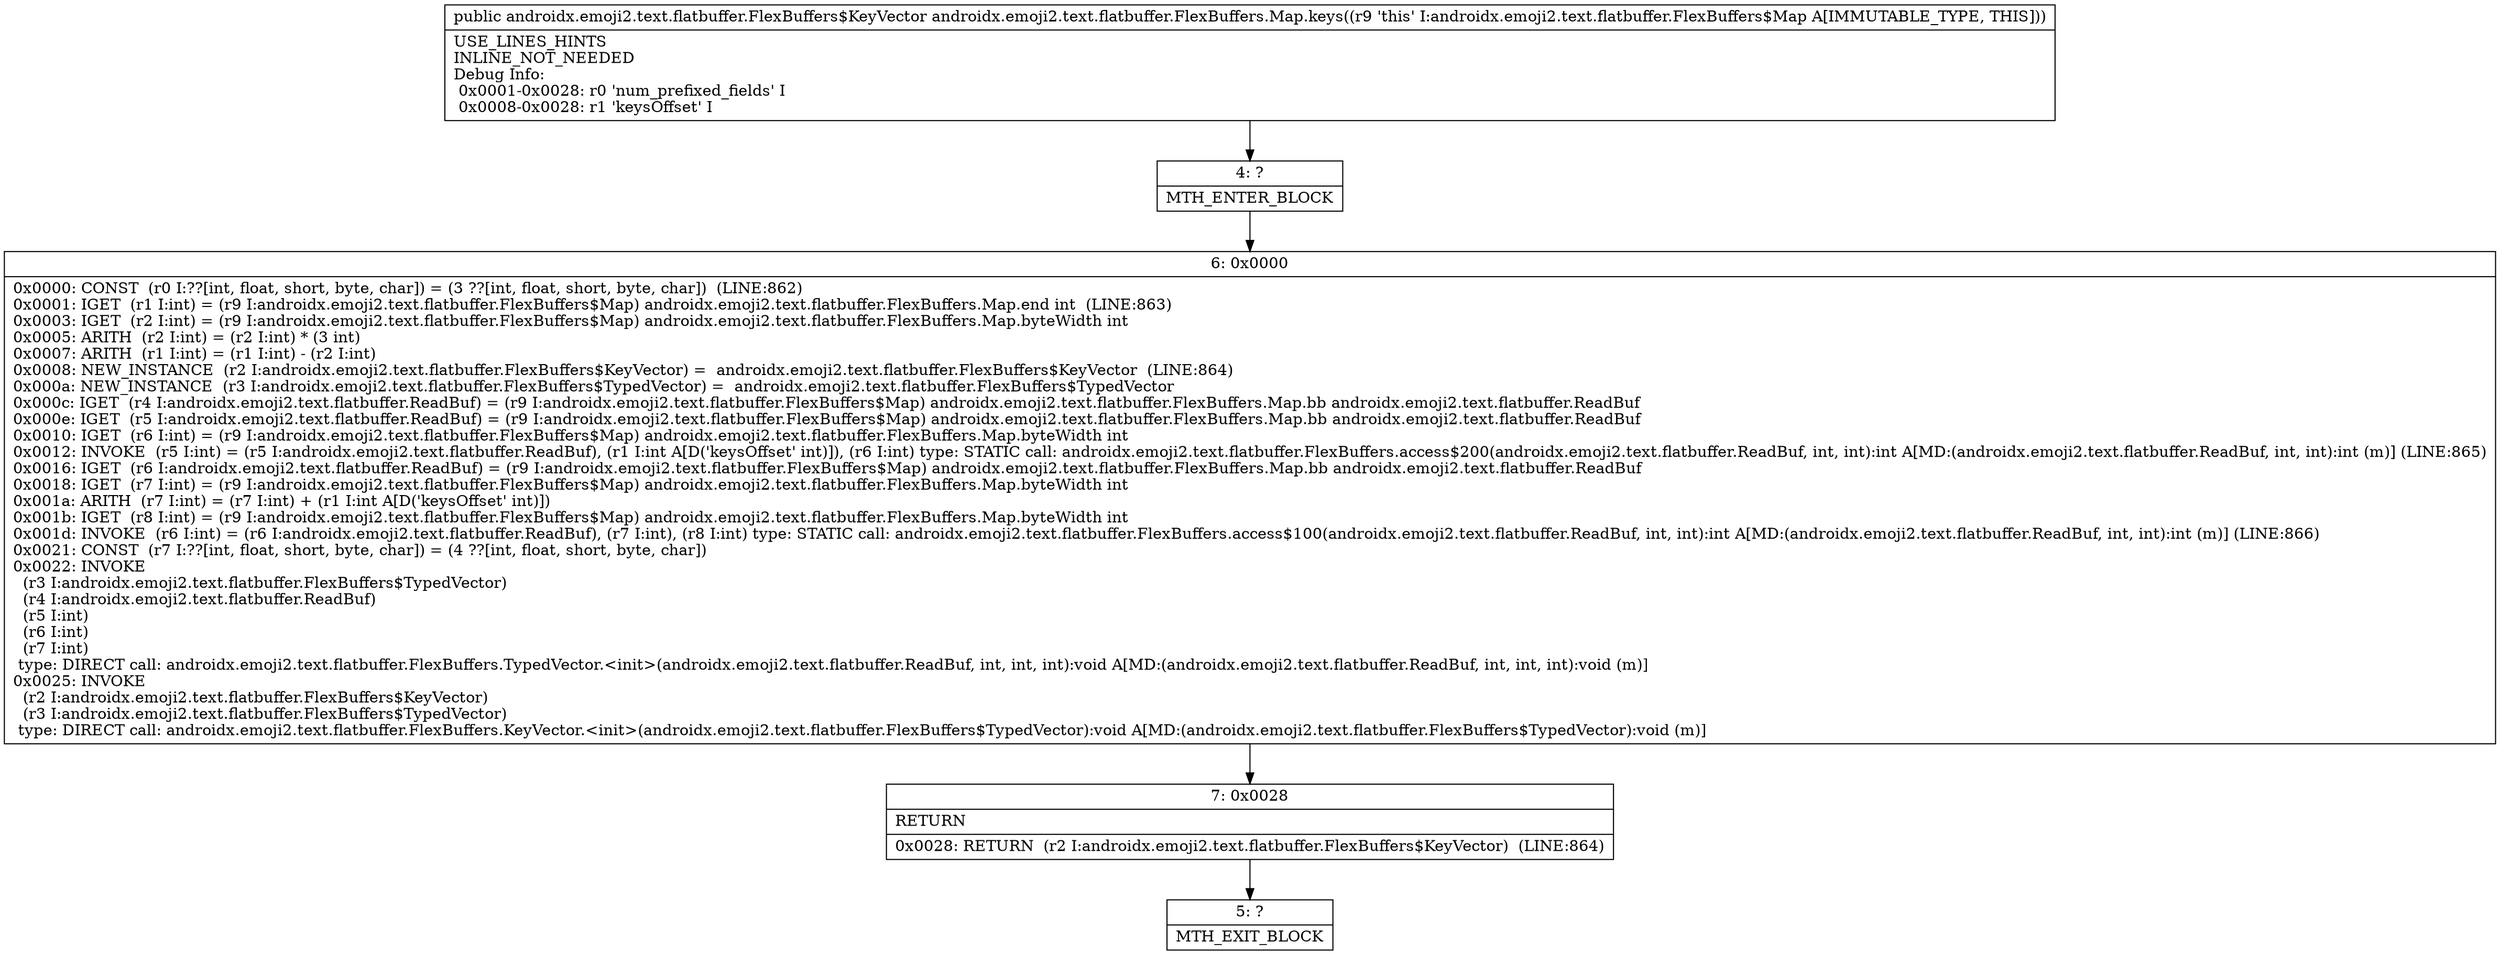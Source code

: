 digraph "CFG forandroidx.emoji2.text.flatbuffer.FlexBuffers.Map.keys()Landroidx\/emoji2\/text\/flatbuffer\/FlexBuffers$KeyVector;" {
Node_4 [shape=record,label="{4\:\ ?|MTH_ENTER_BLOCK\l}"];
Node_6 [shape=record,label="{6\:\ 0x0000|0x0000: CONST  (r0 I:??[int, float, short, byte, char]) = (3 ??[int, float, short, byte, char])  (LINE:862)\l0x0001: IGET  (r1 I:int) = (r9 I:androidx.emoji2.text.flatbuffer.FlexBuffers$Map) androidx.emoji2.text.flatbuffer.FlexBuffers.Map.end int  (LINE:863)\l0x0003: IGET  (r2 I:int) = (r9 I:androidx.emoji2.text.flatbuffer.FlexBuffers$Map) androidx.emoji2.text.flatbuffer.FlexBuffers.Map.byteWidth int \l0x0005: ARITH  (r2 I:int) = (r2 I:int) * (3 int) \l0x0007: ARITH  (r1 I:int) = (r1 I:int) \- (r2 I:int) \l0x0008: NEW_INSTANCE  (r2 I:androidx.emoji2.text.flatbuffer.FlexBuffers$KeyVector) =  androidx.emoji2.text.flatbuffer.FlexBuffers$KeyVector  (LINE:864)\l0x000a: NEW_INSTANCE  (r3 I:androidx.emoji2.text.flatbuffer.FlexBuffers$TypedVector) =  androidx.emoji2.text.flatbuffer.FlexBuffers$TypedVector \l0x000c: IGET  (r4 I:androidx.emoji2.text.flatbuffer.ReadBuf) = (r9 I:androidx.emoji2.text.flatbuffer.FlexBuffers$Map) androidx.emoji2.text.flatbuffer.FlexBuffers.Map.bb androidx.emoji2.text.flatbuffer.ReadBuf \l0x000e: IGET  (r5 I:androidx.emoji2.text.flatbuffer.ReadBuf) = (r9 I:androidx.emoji2.text.flatbuffer.FlexBuffers$Map) androidx.emoji2.text.flatbuffer.FlexBuffers.Map.bb androidx.emoji2.text.flatbuffer.ReadBuf \l0x0010: IGET  (r6 I:int) = (r9 I:androidx.emoji2.text.flatbuffer.FlexBuffers$Map) androidx.emoji2.text.flatbuffer.FlexBuffers.Map.byteWidth int \l0x0012: INVOKE  (r5 I:int) = (r5 I:androidx.emoji2.text.flatbuffer.ReadBuf), (r1 I:int A[D('keysOffset' int)]), (r6 I:int) type: STATIC call: androidx.emoji2.text.flatbuffer.FlexBuffers.access$200(androidx.emoji2.text.flatbuffer.ReadBuf, int, int):int A[MD:(androidx.emoji2.text.flatbuffer.ReadBuf, int, int):int (m)] (LINE:865)\l0x0016: IGET  (r6 I:androidx.emoji2.text.flatbuffer.ReadBuf) = (r9 I:androidx.emoji2.text.flatbuffer.FlexBuffers$Map) androidx.emoji2.text.flatbuffer.FlexBuffers.Map.bb androidx.emoji2.text.flatbuffer.ReadBuf \l0x0018: IGET  (r7 I:int) = (r9 I:androidx.emoji2.text.flatbuffer.FlexBuffers$Map) androidx.emoji2.text.flatbuffer.FlexBuffers.Map.byteWidth int \l0x001a: ARITH  (r7 I:int) = (r7 I:int) + (r1 I:int A[D('keysOffset' int)]) \l0x001b: IGET  (r8 I:int) = (r9 I:androidx.emoji2.text.flatbuffer.FlexBuffers$Map) androidx.emoji2.text.flatbuffer.FlexBuffers.Map.byteWidth int \l0x001d: INVOKE  (r6 I:int) = (r6 I:androidx.emoji2.text.flatbuffer.ReadBuf), (r7 I:int), (r8 I:int) type: STATIC call: androidx.emoji2.text.flatbuffer.FlexBuffers.access$100(androidx.emoji2.text.flatbuffer.ReadBuf, int, int):int A[MD:(androidx.emoji2.text.flatbuffer.ReadBuf, int, int):int (m)] (LINE:866)\l0x0021: CONST  (r7 I:??[int, float, short, byte, char]) = (4 ??[int, float, short, byte, char]) \l0x0022: INVOKE  \l  (r3 I:androidx.emoji2.text.flatbuffer.FlexBuffers$TypedVector)\l  (r4 I:androidx.emoji2.text.flatbuffer.ReadBuf)\l  (r5 I:int)\l  (r6 I:int)\l  (r7 I:int)\l type: DIRECT call: androidx.emoji2.text.flatbuffer.FlexBuffers.TypedVector.\<init\>(androidx.emoji2.text.flatbuffer.ReadBuf, int, int, int):void A[MD:(androidx.emoji2.text.flatbuffer.ReadBuf, int, int, int):void (m)]\l0x0025: INVOKE  \l  (r2 I:androidx.emoji2.text.flatbuffer.FlexBuffers$KeyVector)\l  (r3 I:androidx.emoji2.text.flatbuffer.FlexBuffers$TypedVector)\l type: DIRECT call: androidx.emoji2.text.flatbuffer.FlexBuffers.KeyVector.\<init\>(androidx.emoji2.text.flatbuffer.FlexBuffers$TypedVector):void A[MD:(androidx.emoji2.text.flatbuffer.FlexBuffers$TypedVector):void (m)]\l}"];
Node_7 [shape=record,label="{7\:\ 0x0028|RETURN\l|0x0028: RETURN  (r2 I:androidx.emoji2.text.flatbuffer.FlexBuffers$KeyVector)  (LINE:864)\l}"];
Node_5 [shape=record,label="{5\:\ ?|MTH_EXIT_BLOCK\l}"];
MethodNode[shape=record,label="{public androidx.emoji2.text.flatbuffer.FlexBuffers$KeyVector androidx.emoji2.text.flatbuffer.FlexBuffers.Map.keys((r9 'this' I:androidx.emoji2.text.flatbuffer.FlexBuffers$Map A[IMMUTABLE_TYPE, THIS]))  | USE_LINES_HINTS\lINLINE_NOT_NEEDED\lDebug Info:\l  0x0001\-0x0028: r0 'num_prefixed_fields' I\l  0x0008\-0x0028: r1 'keysOffset' I\l}"];
MethodNode -> Node_4;Node_4 -> Node_6;
Node_6 -> Node_7;
Node_7 -> Node_5;
}

